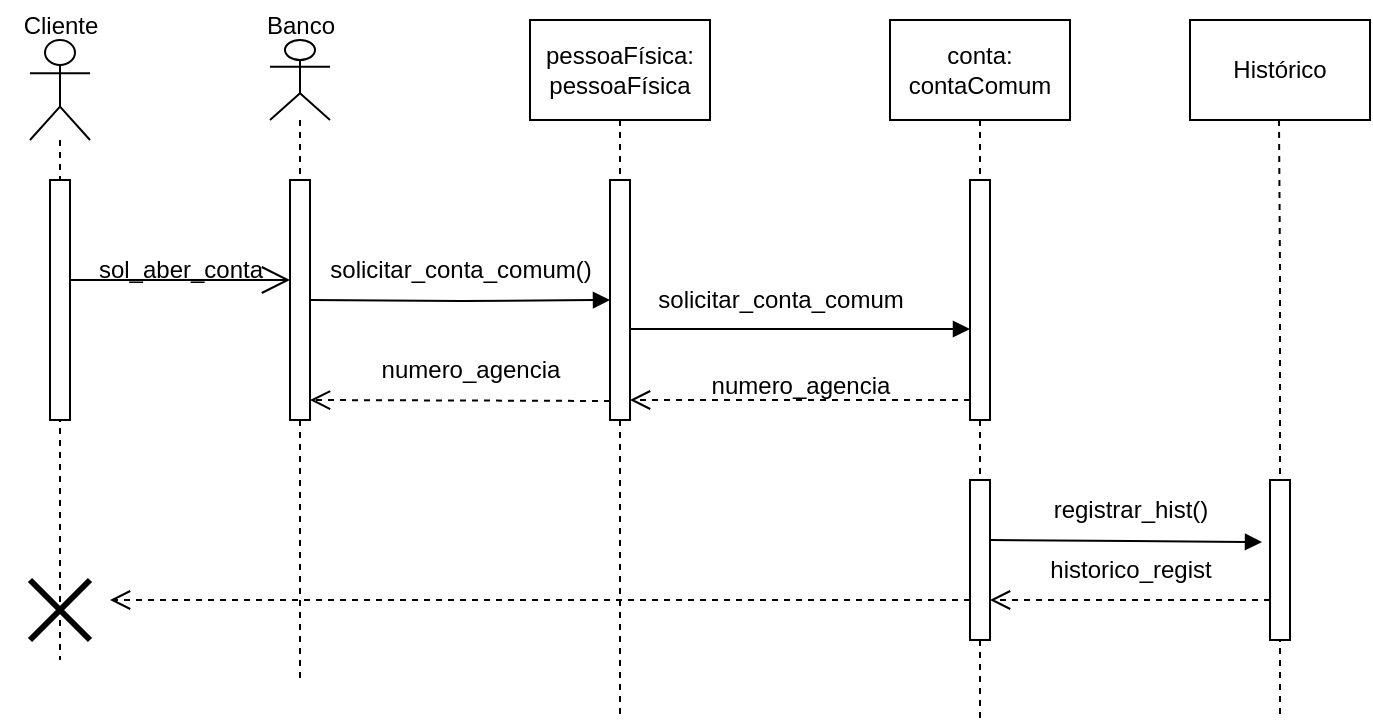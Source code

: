<mxfile version="27.1.1">
  <diagram name="Página-1" id="Kr4KNyiBc2uxGTFMdfs7">
    <mxGraphModel dx="872" dy="465" grid="1" gridSize="10" guides="1" tooltips="1" connect="1" arrows="1" fold="1" page="1" pageScale="1" pageWidth="827" pageHeight="1169" math="0" shadow="0">
      <root>
        <mxCell id="0" />
        <mxCell id="1" parent="0" />
        <mxCell id="fWVjkVZFptg0hxMe3k5V-25" style="edgeStyle=orthogonalEdgeStyle;rounded=0;orthogonalLoop=1;jettySize=auto;html=1;exitX=0.5;exitY=1;exitDx=0;exitDy=0;endArrow=none;startFill=0;dashed=1;" edge="1" parent="1" source="fWVjkVZFptg0hxMe3k5V-31">
          <mxGeometry relative="1" as="geometry">
            <mxPoint x="365" y="380" as="targetPoint" />
            <Array as="points">
              <mxPoint x="365" y="310" />
              <mxPoint x="365" y="310" />
            </Array>
          </mxGeometry>
        </mxCell>
        <mxCell id="fWVjkVZFptg0hxMe3k5V-5" value="pessoaFísica:&lt;div&gt;pessoaFísica&lt;/div&gt;" style="rounded=0;whiteSpace=wrap;html=1;" vertex="1" parent="1">
          <mxGeometry x="320" y="30" width="90" height="50" as="geometry" />
        </mxCell>
        <mxCell id="fWVjkVZFptg0hxMe3k5V-35" style="edgeStyle=orthogonalEdgeStyle;rounded=0;orthogonalLoop=1;jettySize=auto;html=1;exitX=0.5;exitY=1;exitDx=0;exitDy=0;endArrow=none;startFill=0;dashed=1;" edge="1" parent="1" source="fWVjkVZFptg0hxMe3k5V-45">
          <mxGeometry relative="1" as="geometry">
            <mxPoint x="545" y="380" as="targetPoint" />
          </mxGeometry>
        </mxCell>
        <mxCell id="fWVjkVZFptg0hxMe3k5V-6" value="conta:&lt;div&gt;contaComum&lt;/div&gt;" style="rounded=0;whiteSpace=wrap;html=1;" vertex="1" parent="1">
          <mxGeometry x="500" y="30" width="90" height="50" as="geometry" />
        </mxCell>
        <mxCell id="fWVjkVZFptg0hxMe3k5V-7" value="Histórico" style="rounded=0;whiteSpace=wrap;html=1;" vertex="1" parent="1">
          <mxGeometry x="650" y="30" width="90" height="50" as="geometry" />
        </mxCell>
        <mxCell id="fWVjkVZFptg0hxMe3k5V-9" value="" style="shape=umlLifeline;perimeter=lifelinePerimeter;whiteSpace=wrap;html=1;container=1;dropTarget=0;collapsible=0;recursiveResize=0;outlineConnect=0;portConstraint=eastwest;newEdgeStyle={&quot;curved&quot;:0,&quot;rounded&quot;:0};participant=umlActor;size=50;" vertex="1" parent="1">
          <mxGeometry x="70" y="40" width="30" height="310" as="geometry" />
        </mxCell>
        <mxCell id="fWVjkVZFptg0hxMe3k5V-13" value="" style="html=1;points=[[0,0,0,0,5],[0,1,0,0,-5],[1,0,0,0,5],[1,1,0,0,-5]];perimeter=orthogonalPerimeter;outlineConnect=0;targetShapes=umlLifeline;portConstraint=eastwest;newEdgeStyle={&quot;curved&quot;:0,&quot;rounded&quot;:0};" vertex="1" parent="fWVjkVZFptg0hxMe3k5V-9">
          <mxGeometry x="10" y="70" width="10" height="120" as="geometry" />
        </mxCell>
        <mxCell id="fWVjkVZFptg0hxMe3k5V-56" value="" style="shape=umlDestroy;whiteSpace=wrap;html=1;strokeWidth=3;targetShapes=umlLifeline;" vertex="1" parent="fWVjkVZFptg0hxMe3k5V-9">
          <mxGeometry y="270" width="30" height="30" as="geometry" />
        </mxCell>
        <mxCell id="fWVjkVZFptg0hxMe3k5V-10" value="Cliente&lt;div&gt;&lt;br&gt;&lt;/div&gt;" style="text;html=1;align=center;verticalAlign=middle;resizable=0;points=[];autosize=1;strokeColor=none;fillColor=none;" vertex="1" parent="1">
          <mxGeometry x="55" y="20" width="60" height="40" as="geometry" />
        </mxCell>
        <mxCell id="fWVjkVZFptg0hxMe3k5V-11" value="" style="shape=umlLifeline;perimeter=lifelinePerimeter;whiteSpace=wrap;html=1;container=0;dropTarget=0;collapsible=0;recursiveResize=0;outlineConnect=0;portConstraint=eastwest;newEdgeStyle={&quot;curved&quot;:0,&quot;rounded&quot;:0};participant=umlActor;" vertex="1" parent="1">
          <mxGeometry x="190" y="40" width="30" height="320" as="geometry" />
        </mxCell>
        <mxCell id="fWVjkVZFptg0hxMe3k5V-12" value="Banco&lt;div&gt;&lt;br&gt;&lt;/div&gt;" style="text;html=1;align=center;verticalAlign=middle;resizable=0;points=[];autosize=1;strokeColor=none;fillColor=none;" vertex="1" parent="1">
          <mxGeometry x="175" y="20" width="60" height="40" as="geometry" />
        </mxCell>
        <mxCell id="fWVjkVZFptg0hxMe3k5V-15" value="" style="endArrow=open;endFill=1;endSize=12;html=1;rounded=0;" edge="1" parent="1" source="fWVjkVZFptg0hxMe3k5V-16">
          <mxGeometry width="160" relative="1" as="geometry">
            <mxPoint x="90" y="160" as="sourcePoint" />
            <mxPoint x="200" y="160" as="targetPoint" />
            <Array as="points">
              <mxPoint x="90" y="160" />
              <mxPoint x="160" y="160" />
            </Array>
          </mxGeometry>
        </mxCell>
        <mxCell id="fWVjkVZFptg0hxMe3k5V-16" value="sol_aber_conta" style="text;html=1;align=center;verticalAlign=middle;resizable=0;points=[];autosize=1;strokeColor=none;fillColor=none;" vertex="1" parent="1">
          <mxGeometry x="90" y="140" width="110" height="30" as="geometry" />
        </mxCell>
        <mxCell id="fWVjkVZFptg0hxMe3k5V-18" value="" style="endArrow=block;endFill=1;html=1;edgeStyle=orthogonalEdgeStyle;align=left;verticalAlign=top;rounded=0;" edge="1" parent="1" target="fWVjkVZFptg0hxMe3k5V-31">
          <mxGeometry x="-1" relative="1" as="geometry">
            <mxPoint x="210" y="170" as="sourcePoint" />
            <mxPoint x="350" y="170" as="targetPoint" />
          </mxGeometry>
        </mxCell>
        <mxCell id="fWVjkVZFptg0hxMe3k5V-14" value="" style="html=1;points=[[0,0,0,0,5],[0,1,0,0,-5],[1,0,0,0,5],[1,1,0,0,-5]];perimeter=orthogonalPerimeter;outlineConnect=0;targetShapes=umlLifeline;portConstraint=eastwest;newEdgeStyle={&quot;curved&quot;:0,&quot;rounded&quot;:0};" vertex="1" parent="1">
          <mxGeometry x="200" y="110" width="10" height="120" as="geometry" />
        </mxCell>
        <mxCell id="fWVjkVZFptg0hxMe3k5V-26" value="solicitar_conta_comum()" style="text;html=1;align=center;verticalAlign=middle;resizable=0;points=[];autosize=1;strokeColor=none;fillColor=none;" vertex="1" parent="1">
          <mxGeometry x="210" y="140" width="150" height="30" as="geometry" />
        </mxCell>
        <mxCell id="fWVjkVZFptg0hxMe3k5V-29" value="" style="html=1;verticalAlign=bottom;endArrow=open;dashed=1;endSize=8;curved=0;rounded=0;" edge="1" parent="1">
          <mxGeometry relative="1" as="geometry">
            <mxPoint x="360" y="220.5" as="sourcePoint" />
            <mxPoint x="210" y="220" as="targetPoint" />
          </mxGeometry>
        </mxCell>
        <mxCell id="fWVjkVZFptg0hxMe3k5V-30" value="numero_agencia" style="text;html=1;align=center;verticalAlign=middle;resizable=0;points=[];autosize=1;strokeColor=none;fillColor=none;" vertex="1" parent="1">
          <mxGeometry x="235" y="190" width="110" height="30" as="geometry" />
        </mxCell>
        <mxCell id="fWVjkVZFptg0hxMe3k5V-32" value="" style="edgeStyle=orthogonalEdgeStyle;rounded=0;orthogonalLoop=1;jettySize=auto;html=1;exitX=0.5;exitY=1;exitDx=0;exitDy=0;endArrow=none;startFill=0;dashed=1;" edge="1" parent="1" source="fWVjkVZFptg0hxMe3k5V-5" target="fWVjkVZFptg0hxMe3k5V-31">
          <mxGeometry relative="1" as="geometry">
            <mxPoint x="365" y="380" as="targetPoint" />
            <mxPoint x="365" y="80" as="sourcePoint" />
            <Array as="points">
              <mxPoint x="365" y="100" />
              <mxPoint x="365" y="100" />
            </Array>
          </mxGeometry>
        </mxCell>
        <mxCell id="fWVjkVZFptg0hxMe3k5V-31" value="" style="html=1;points=[[0,0,0,0,5],[0,1,0,0,-5],[1,0,0,0,5],[1,1,0,0,-5]];perimeter=orthogonalPerimeter;outlineConnect=0;targetShapes=umlLifeline;portConstraint=eastwest;newEdgeStyle={&quot;curved&quot;:0,&quot;rounded&quot;:0};" vertex="1" parent="1">
          <mxGeometry x="360" y="110" width="10" height="120" as="geometry" />
        </mxCell>
        <mxCell id="fWVjkVZFptg0hxMe3k5V-37" value="" style="edgeStyle=orthogonalEdgeStyle;rounded=0;orthogonalLoop=1;jettySize=auto;html=1;exitX=0.5;exitY=1;exitDx=0;exitDy=0;endArrow=none;startFill=0;dashed=1;" edge="1" parent="1" source="fWVjkVZFptg0hxMe3k5V-6" target="fWVjkVZFptg0hxMe3k5V-36">
          <mxGeometry relative="1" as="geometry">
            <mxPoint x="545" y="380" as="targetPoint" />
            <mxPoint x="545" y="80" as="sourcePoint" />
            <Array as="points">
              <mxPoint x="545" y="140" />
              <mxPoint x="545" y="140" />
            </Array>
          </mxGeometry>
        </mxCell>
        <mxCell id="fWVjkVZFptg0hxMe3k5V-36" value="" style="html=1;points=[[0,0,0,0,5],[0,1,0,0,-5],[1,0,0,0,5],[1,1,0,0,-5]];perimeter=orthogonalPerimeter;outlineConnect=0;targetShapes=umlLifeline;portConstraint=eastwest;newEdgeStyle={&quot;curved&quot;:0,&quot;rounded&quot;:0};" vertex="1" parent="1">
          <mxGeometry x="540" y="110" width="10" height="120" as="geometry" />
        </mxCell>
        <mxCell id="fWVjkVZFptg0hxMe3k5V-38" value="" style="endArrow=block;endFill=1;html=1;edgeStyle=orthogonalEdgeStyle;align=left;verticalAlign=top;rounded=0;" edge="1" parent="1" target="fWVjkVZFptg0hxMe3k5V-36">
          <mxGeometry x="-1" relative="1" as="geometry">
            <mxPoint x="370" y="184.5" as="sourcePoint" />
            <mxPoint x="520" y="184.5" as="targetPoint" />
            <Array as="points">
              <mxPoint x="500" y="185" />
              <mxPoint x="500" y="185" />
            </Array>
          </mxGeometry>
        </mxCell>
        <mxCell id="fWVjkVZFptg0hxMe3k5V-39" value="solicitar_conta_comum" style="text;html=1;align=center;verticalAlign=middle;resizable=0;points=[];autosize=1;strokeColor=none;fillColor=none;" vertex="1" parent="1">
          <mxGeometry x="370" y="155" width="150" height="30" as="geometry" />
        </mxCell>
        <mxCell id="fWVjkVZFptg0hxMe3k5V-40" value="" style="html=1;verticalAlign=bottom;endArrow=open;dashed=1;endSize=8;curved=0;rounded=0;" edge="1" parent="1" source="fWVjkVZFptg0hxMe3k5V-36">
          <mxGeometry relative="1" as="geometry">
            <mxPoint x="520" y="220.5" as="sourcePoint" />
            <mxPoint x="370" y="220" as="targetPoint" />
            <Array as="points">
              <mxPoint x="400" y="220" />
            </Array>
          </mxGeometry>
        </mxCell>
        <mxCell id="fWVjkVZFptg0hxMe3k5V-41" value="numero_agencia&lt;div&gt;&lt;br&gt;&lt;/div&gt;" style="text;html=1;align=center;verticalAlign=middle;resizable=0;points=[];autosize=1;strokeColor=none;fillColor=none;" vertex="1" parent="1">
          <mxGeometry x="400" y="200" width="110" height="40" as="geometry" />
        </mxCell>
        <mxCell id="fWVjkVZFptg0hxMe3k5V-42" style="edgeStyle=orthogonalEdgeStyle;rounded=0;orthogonalLoop=1;jettySize=auto;html=1;exitX=0.5;exitY=1;exitDx=0;exitDy=0;endArrow=none;startFill=0;dashed=1;" edge="1" parent="1">
          <mxGeometry relative="1" as="geometry">
            <mxPoint x="695" y="380" as="targetPoint" />
            <mxPoint x="695" y="230" as="sourcePoint" />
          </mxGeometry>
        </mxCell>
        <mxCell id="fWVjkVZFptg0hxMe3k5V-44" value="" style="edgeStyle=orthogonalEdgeStyle;rounded=0;orthogonalLoop=1;jettySize=auto;html=1;exitX=0.5;exitY=1;exitDx=0;exitDy=0;endArrow=none;startFill=0;dashed=1;" edge="1" parent="1">
          <mxGeometry relative="1" as="geometry">
            <mxPoint x="695" y="230" as="targetPoint" />
            <mxPoint x="694.5" y="80" as="sourcePoint" />
          </mxGeometry>
        </mxCell>
        <mxCell id="fWVjkVZFptg0hxMe3k5V-46" value="" style="edgeStyle=orthogonalEdgeStyle;rounded=0;orthogonalLoop=1;jettySize=auto;html=1;exitX=0.5;exitY=1;exitDx=0;exitDy=0;endArrow=none;startFill=0;dashed=1;" edge="1" parent="1" source="fWVjkVZFptg0hxMe3k5V-36" target="fWVjkVZFptg0hxMe3k5V-45">
          <mxGeometry relative="1" as="geometry">
            <mxPoint x="545" y="380" as="targetPoint" />
            <mxPoint x="545" y="230" as="sourcePoint" />
            <Array as="points">
              <mxPoint x="545" y="280" />
              <mxPoint x="545" y="280" />
            </Array>
          </mxGeometry>
        </mxCell>
        <mxCell id="fWVjkVZFptg0hxMe3k5V-45" value="" style="html=1;points=[[0,0,0,0,5],[0,1,0,0,-5],[1,0,0,0,5],[1,1,0,0,-5]];perimeter=orthogonalPerimeter;outlineConnect=0;targetShapes=umlLifeline;portConstraint=eastwest;newEdgeStyle={&quot;curved&quot;:0,&quot;rounded&quot;:0};" vertex="1" parent="1">
          <mxGeometry x="540" y="260" width="10" height="80" as="geometry" />
        </mxCell>
        <mxCell id="fWVjkVZFptg0hxMe3k5V-47" value="" style="html=1;points=[[0,0,0,0,5],[0,1,0,0,-5],[1,0,0,0,5],[1,1,0,0,-5]];perimeter=orthogonalPerimeter;outlineConnect=0;targetShapes=umlLifeline;portConstraint=eastwest;newEdgeStyle={&quot;curved&quot;:0,&quot;rounded&quot;:0};" vertex="1" parent="1">
          <mxGeometry x="690" y="260" width="10" height="80" as="geometry" />
        </mxCell>
        <mxCell id="fWVjkVZFptg0hxMe3k5V-48" value="" style="endArrow=block;endFill=1;html=1;edgeStyle=orthogonalEdgeStyle;align=left;verticalAlign=top;rounded=0;entryX=-0.4;entryY=0.388;entryDx=0;entryDy=0;entryPerimeter=0;" edge="1" parent="1" target="fWVjkVZFptg0hxMe3k5V-47">
          <mxGeometry x="-1" relative="1" as="geometry">
            <mxPoint x="550" y="290" as="sourcePoint" />
            <mxPoint x="680" y="300" as="targetPoint" />
            <Array as="points" />
          </mxGeometry>
        </mxCell>
        <mxCell id="fWVjkVZFptg0hxMe3k5V-49" value="registrar_hist()" style="text;html=1;align=center;verticalAlign=middle;resizable=0;points=[];autosize=1;strokeColor=none;fillColor=none;" vertex="1" parent="1">
          <mxGeometry x="570" y="260" width="100" height="30" as="geometry" />
        </mxCell>
        <mxCell id="fWVjkVZFptg0hxMe3k5V-50" value="" style="html=1;verticalAlign=bottom;endArrow=open;dashed=1;endSize=8;curved=0;rounded=0;" edge="1" parent="1" source="fWVjkVZFptg0hxMe3k5V-47">
          <mxGeometry relative="1" as="geometry">
            <mxPoint x="670" y="320" as="sourcePoint" />
            <mxPoint x="550" y="320" as="targetPoint" />
          </mxGeometry>
        </mxCell>
        <mxCell id="fWVjkVZFptg0hxMe3k5V-52" value="historico_regist" style="text;html=1;align=center;verticalAlign=middle;resizable=0;points=[];autosize=1;strokeColor=none;fillColor=none;" vertex="1" parent="1">
          <mxGeometry x="570" y="290" width="100" height="30" as="geometry" />
        </mxCell>
        <mxCell id="fWVjkVZFptg0hxMe3k5V-55" value="" style="html=1;verticalAlign=bottom;endArrow=open;dashed=1;endSize=8;curved=0;rounded=0;" edge="1" parent="1" source="fWVjkVZFptg0hxMe3k5V-45">
          <mxGeometry relative="1" as="geometry">
            <mxPoint x="510" y="320" as="sourcePoint" />
            <mxPoint x="110" y="320" as="targetPoint" />
          </mxGeometry>
        </mxCell>
      </root>
    </mxGraphModel>
  </diagram>
</mxfile>
